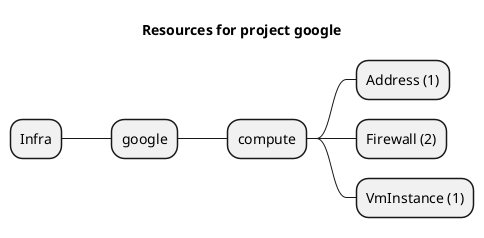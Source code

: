 @startmindmap
title Resources for project google
skinparam monochrome true
+ Infra
++ google
+++ compute
++++ Address (1)
++++ Firewall (2)
++++ VmInstance (1)
@endmindmap
